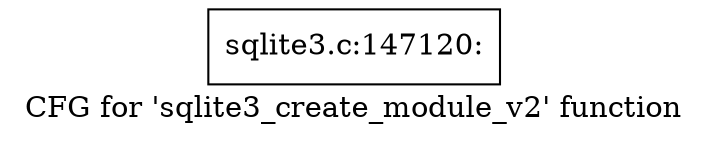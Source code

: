digraph "CFG for 'sqlite3_create_module_v2' function" {
	label="CFG for 'sqlite3_create_module_v2' function";

	Node0x55c0f6563810 [shape=record,label="{sqlite3.c:147120:}"];
}
